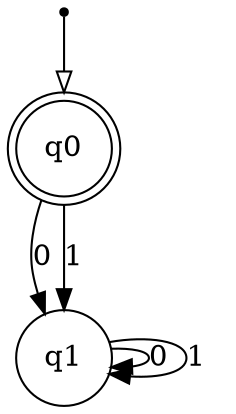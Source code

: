digraph {
  node [shape=point]; __start;
  node [shape = doublecircle]; q0;
  node [shape = circle]; q1;

  __start -> q0 [arrowhead = empty];
  q0 -> q1 [label = "0"];
  q0 -> q1 [label = "1"];
  q1 -> q1 [label = "0"];
  q1 -> q1 [label = "1"];
}